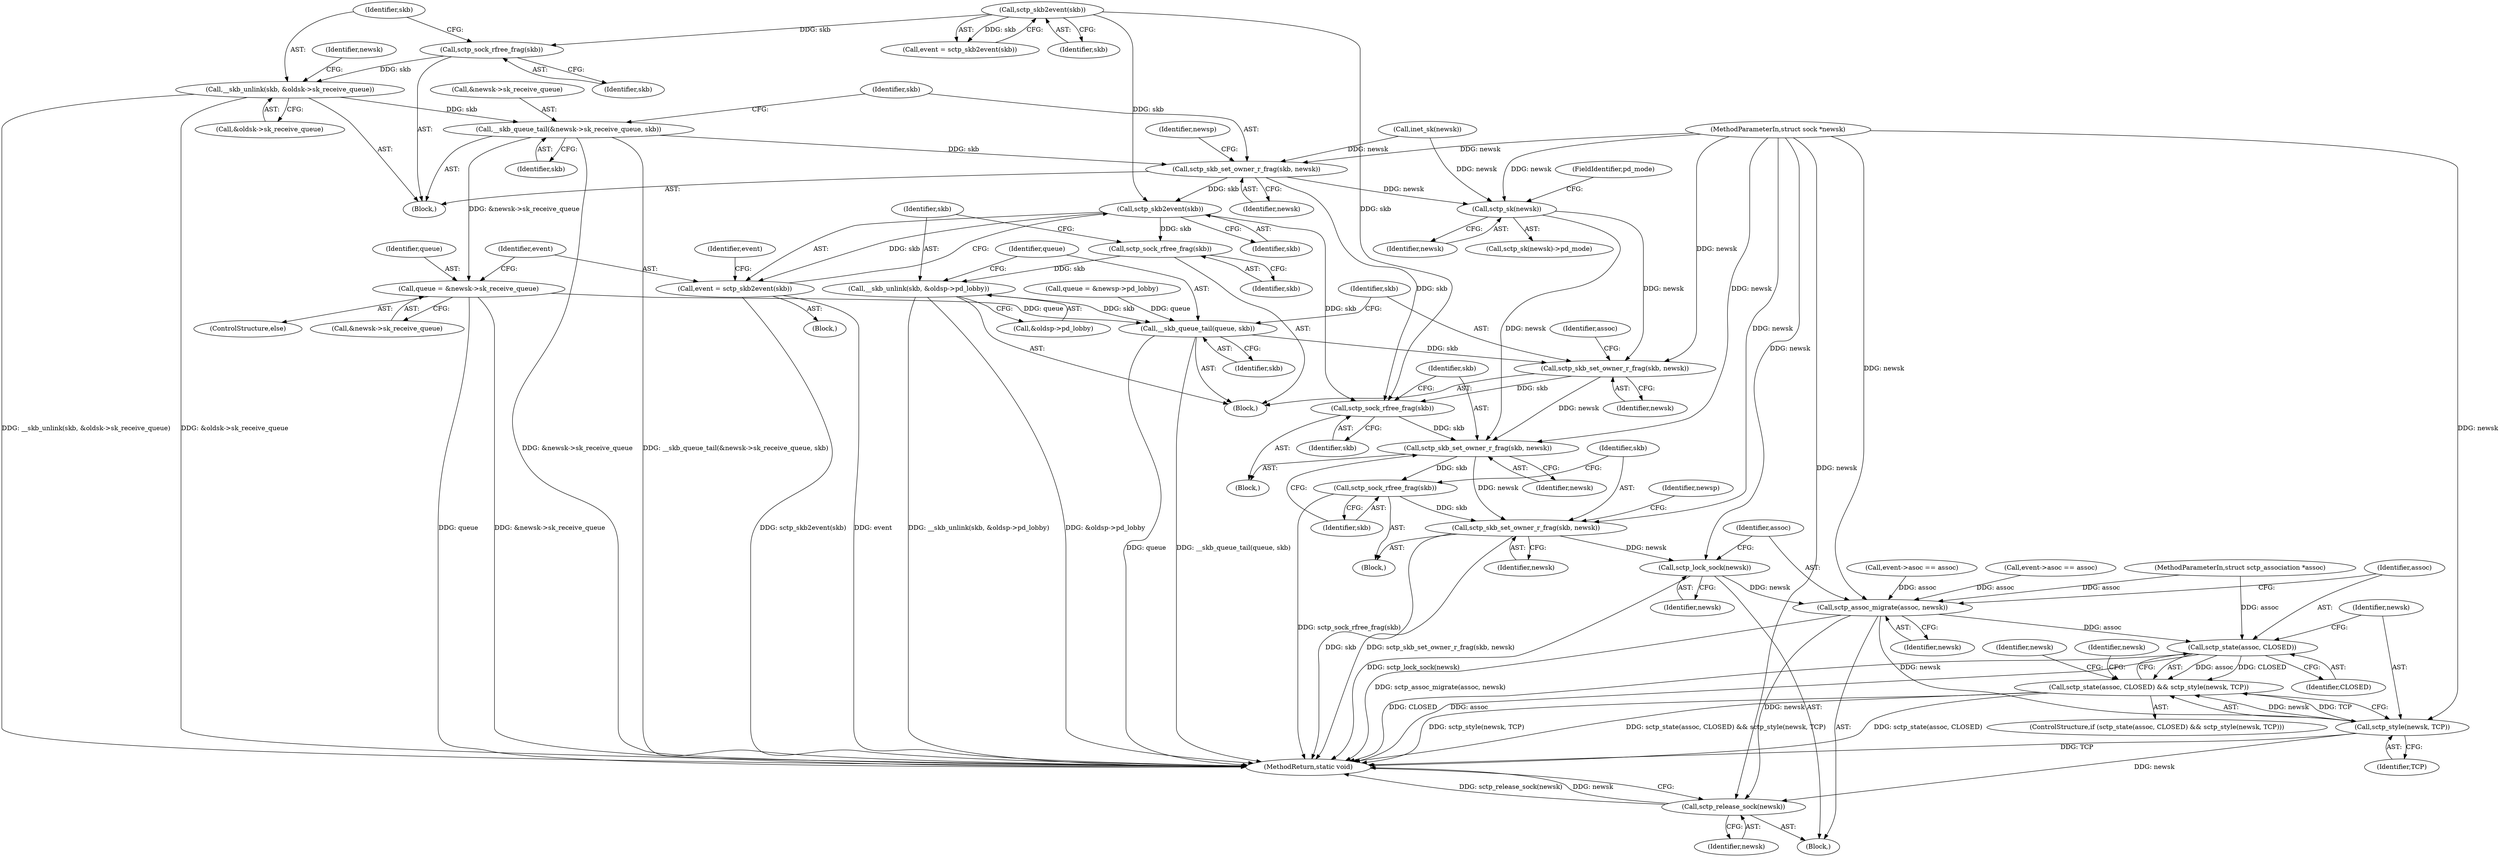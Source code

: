 digraph "0_linux_ea2bc483ff5caada7c4aa0d5fbf87d3a6590273d@API" {
"1000261" [label="(Call,sctp_sock_rfree_frag(skb))"];
"1000252" [label="(Call,sctp_skb2event(skb))"];
"1000263" [label="(Call,__skb_unlink(skb, &oldsk->sk_receive_queue))"];
"1000269" [label="(Call,__skb_queue_tail(&newsk->sk_receive_queue, skb))"];
"1000275" [label="(Call,sctp_skb_set_owner_r_frag(skb, newsk))"];
"1000285" [label="(Call,sctp_sk(newsk))"];
"1000343" [label="(Call,sctp_skb_set_owner_r_frag(skb, newsk))"];
"1000355" [label="(Call,sctp_sock_rfree_frag(skb))"];
"1000357" [label="(Call,sctp_skb_set_owner_r_frag(skb, newsk))"];
"1000361" [label="(Call,sctp_sock_rfree_frag(skb))"];
"1000363" [label="(Call,sctp_skb_set_owner_r_frag(skb, newsk))"];
"1000371" [label="(Call,sctp_lock_sock(newsk))"];
"1000373" [label="(Call,sctp_assoc_migrate(assoc, newsk))"];
"1000378" [label="(Call,sctp_state(assoc, CLOSED))"];
"1000377" [label="(Call,sctp_state(assoc, CLOSED) && sctp_style(newsk, TCP))"];
"1000381" [label="(Call,sctp_style(newsk, TCP))"];
"1000394" [label="(Call,sctp_release_sock(newsk))"];
"1000323" [label="(Call,sctp_skb2event(skb))"];
"1000321" [label="(Call,event = sctp_skb2event(skb))"];
"1000332" [label="(Call,sctp_sock_rfree_frag(skb))"];
"1000334" [label="(Call,__skb_unlink(skb, &oldsp->pd_lobby))"];
"1000340" [label="(Call,__skb_queue_tail(queue, skb))"];
"1000314" [label="(Call,queue = &newsk->sk_receive_queue)"];
"1000361" [label="(Call,sctp_sock_rfree_frag(skb))"];
"1000372" [label="(Identifier,newsk)"];
"1000261" [label="(Call,sctp_sock_rfree_frag(skb))"];
"1000316" [label="(Call,&newsk->sk_receive_queue)"];
"1000252" [label="(Call,sctp_skb2event(skb))"];
"1000250" [label="(Call,event = sctp_skb2event(skb))"];
"1000265" [label="(Call,&oldsk->sk_receive_queue)"];
"1000307" [label="(Call,queue = &newsp->pd_lobby)"];
"1000365" [label="(Identifier,newsk)"];
"1000362" [label="(Identifier,skb)"];
"1000253" [label="(Identifier,skb)"];
"1000375" [label="(Identifier,newsk)"];
"1000394" [label="(Call,sctp_release_sock(newsk))"];
"1000287" [label="(FieldIdentifier,pd_mode)"];
"1000324" [label="(Identifier,skb)"];
"1000277" [label="(Identifier,newsk)"];
"1000323" [label="(Call,sctp_skb2event(skb))"];
"1000349" [label="(Identifier,assoc)"];
"1000335" [label="(Identifier,skb)"];
"1000383" [label="(Identifier,TCP)"];
"1000336" [label="(Call,&oldsp->pd_lobby)"];
"1000364" [label="(Identifier,skb)"];
"1000340" [label="(Call,__skb_queue_tail(queue, skb))"];
"1000373" [label="(Call,sctp_assoc_migrate(assoc, newsk))"];
"1000276" [label="(Identifier,skb)"];
"1000332" [label="(Call,sctp_sock_rfree_frag(skb))"];
"1000380" [label="(Identifier,CLOSED)"];
"1000355" [label="(Call,sctp_sock_rfree_frag(skb))"];
"1000396" [label="(MethodReturn,static void)"];
"1000269" [label="(Call,__skb_queue_tail(&newsk->sk_receive_queue, skb))"];
"1000119" [label="(Block,)"];
"1000374" [label="(Identifier,assoc)"];
"1000342" [label="(Identifier,skb)"];
"1000356" [label="(Identifier,skb)"];
"1000270" [label="(Call,&newsk->sk_receive_queue)"];
"1000275" [label="(Call,sctp_skb_set_owner_r_frag(skb, newsk))"];
"1000272" [label="(Identifier,newsk)"];
"1000358" [label="(Identifier,skb)"];
"1000262" [label="(Identifier,skb)"];
"1000264" [label="(Identifier,skb)"];
"1000284" [label="(Call,sctp_sk(newsk)->pd_mode)"];
"1000343" [label="(Call,sctp_skb_set_owner_r_frag(skb, newsk))"];
"1000255" [label="(Call,event->asoc == assoc)"];
"1000371" [label="(Call,sctp_lock_sock(newsk))"];
"1000360" [label="(Block,)"];
"1000395" [label="(Identifier,newsk)"];
"1000377" [label="(Call,sctp_state(assoc, CLOSED) && sctp_style(newsk, TCP))"];
"1000391" [label="(Identifier,newsk)"];
"1000260" [label="(Block,)"];
"1000286" [label="(Identifier,newsk)"];
"1000191" [label="(Call,inet_sk(newsk))"];
"1000331" [label="(Block,)"];
"1000313" [label="(ControlStructure,else)"];
"1000363" [label="(Call,sctp_skb_set_owner_r_frag(skb, newsk))"];
"1000359" [label="(Identifier,newsk)"];
"1000379" [label="(Identifier,assoc)"];
"1000378" [label="(Call,sctp_state(assoc, CLOSED))"];
"1000341" [label="(Identifier,queue)"];
"1000345" [label="(Identifier,newsk)"];
"1000116" [label="(MethodParameterIn,struct sock *newsk)"];
"1000263" [label="(Call,__skb_unlink(skb, &oldsk->sk_receive_queue))"];
"1000334" [label="(Call,__skb_unlink(skb, &oldsp->pd_lobby))"];
"1000328" [label="(Identifier,event)"];
"1000376" [label="(ControlStructure,if (sctp_state(assoc, CLOSED) && sctp_style(newsk, TCP)))"];
"1000354" [label="(Block,)"];
"1000333" [label="(Identifier,skb)"];
"1000368" [label="(Identifier,newsp)"];
"1000326" [label="(Call,event->asoc == assoc)"];
"1000357" [label="(Call,sctp_skb_set_owner_r_frag(skb, newsk))"];
"1000322" [label="(Identifier,event)"];
"1000381" [label="(Call,sctp_style(newsk, TCP))"];
"1000314" [label="(Call,queue = &newsk->sk_receive_queue)"];
"1000344" [label="(Identifier,skb)"];
"1000386" [label="(Identifier,newsk)"];
"1000321" [label="(Call,event = sctp_skb2event(skb))"];
"1000315" [label="(Identifier,queue)"];
"1000382" [label="(Identifier,newsk)"];
"1000281" [label="(Identifier,newsp)"];
"1000285" [label="(Call,sctp_sk(newsk))"];
"1000117" [label="(MethodParameterIn,struct sctp_association *assoc)"];
"1000320" [label="(Block,)"];
"1000274" [label="(Identifier,skb)"];
"1000261" -> "1000260"  [label="AST: "];
"1000261" -> "1000262"  [label="CFG: "];
"1000262" -> "1000261"  [label="AST: "];
"1000264" -> "1000261"  [label="CFG: "];
"1000252" -> "1000261"  [label="DDG: skb"];
"1000261" -> "1000263"  [label="DDG: skb"];
"1000252" -> "1000250"  [label="AST: "];
"1000252" -> "1000253"  [label="CFG: "];
"1000253" -> "1000252"  [label="AST: "];
"1000250" -> "1000252"  [label="CFG: "];
"1000252" -> "1000250"  [label="DDG: skb"];
"1000252" -> "1000323"  [label="DDG: skb"];
"1000252" -> "1000355"  [label="DDG: skb"];
"1000263" -> "1000260"  [label="AST: "];
"1000263" -> "1000265"  [label="CFG: "];
"1000264" -> "1000263"  [label="AST: "];
"1000265" -> "1000263"  [label="AST: "];
"1000272" -> "1000263"  [label="CFG: "];
"1000263" -> "1000396"  [label="DDG: &oldsk->sk_receive_queue"];
"1000263" -> "1000396"  [label="DDG: __skb_unlink(skb, &oldsk->sk_receive_queue)"];
"1000263" -> "1000269"  [label="DDG: skb"];
"1000269" -> "1000260"  [label="AST: "];
"1000269" -> "1000274"  [label="CFG: "];
"1000270" -> "1000269"  [label="AST: "];
"1000274" -> "1000269"  [label="AST: "];
"1000276" -> "1000269"  [label="CFG: "];
"1000269" -> "1000396"  [label="DDG: __skb_queue_tail(&newsk->sk_receive_queue, skb)"];
"1000269" -> "1000396"  [label="DDG: &newsk->sk_receive_queue"];
"1000269" -> "1000275"  [label="DDG: skb"];
"1000269" -> "1000314"  [label="DDG: &newsk->sk_receive_queue"];
"1000275" -> "1000260"  [label="AST: "];
"1000275" -> "1000277"  [label="CFG: "];
"1000276" -> "1000275"  [label="AST: "];
"1000277" -> "1000275"  [label="AST: "];
"1000281" -> "1000275"  [label="CFG: "];
"1000191" -> "1000275"  [label="DDG: newsk"];
"1000116" -> "1000275"  [label="DDG: newsk"];
"1000275" -> "1000285"  [label="DDG: newsk"];
"1000275" -> "1000323"  [label="DDG: skb"];
"1000275" -> "1000355"  [label="DDG: skb"];
"1000285" -> "1000284"  [label="AST: "];
"1000285" -> "1000286"  [label="CFG: "];
"1000286" -> "1000285"  [label="AST: "];
"1000287" -> "1000285"  [label="CFG: "];
"1000191" -> "1000285"  [label="DDG: newsk"];
"1000116" -> "1000285"  [label="DDG: newsk"];
"1000285" -> "1000343"  [label="DDG: newsk"];
"1000285" -> "1000357"  [label="DDG: newsk"];
"1000343" -> "1000331"  [label="AST: "];
"1000343" -> "1000345"  [label="CFG: "];
"1000344" -> "1000343"  [label="AST: "];
"1000345" -> "1000343"  [label="AST: "];
"1000349" -> "1000343"  [label="CFG: "];
"1000340" -> "1000343"  [label="DDG: skb"];
"1000116" -> "1000343"  [label="DDG: newsk"];
"1000343" -> "1000355"  [label="DDG: skb"];
"1000343" -> "1000357"  [label="DDG: newsk"];
"1000355" -> "1000354"  [label="AST: "];
"1000355" -> "1000356"  [label="CFG: "];
"1000356" -> "1000355"  [label="AST: "];
"1000358" -> "1000355"  [label="CFG: "];
"1000323" -> "1000355"  [label="DDG: skb"];
"1000355" -> "1000357"  [label="DDG: skb"];
"1000357" -> "1000354"  [label="AST: "];
"1000357" -> "1000359"  [label="CFG: "];
"1000358" -> "1000357"  [label="AST: "];
"1000359" -> "1000357"  [label="AST: "];
"1000362" -> "1000357"  [label="CFG: "];
"1000116" -> "1000357"  [label="DDG: newsk"];
"1000357" -> "1000361"  [label="DDG: skb"];
"1000357" -> "1000363"  [label="DDG: newsk"];
"1000361" -> "1000360"  [label="AST: "];
"1000361" -> "1000362"  [label="CFG: "];
"1000362" -> "1000361"  [label="AST: "];
"1000364" -> "1000361"  [label="CFG: "];
"1000361" -> "1000396"  [label="DDG: sctp_sock_rfree_frag(skb)"];
"1000361" -> "1000363"  [label="DDG: skb"];
"1000363" -> "1000360"  [label="AST: "];
"1000363" -> "1000365"  [label="CFG: "];
"1000364" -> "1000363"  [label="AST: "];
"1000365" -> "1000363"  [label="AST: "];
"1000368" -> "1000363"  [label="CFG: "];
"1000363" -> "1000396"  [label="DDG: skb"];
"1000363" -> "1000396"  [label="DDG: sctp_skb_set_owner_r_frag(skb, newsk)"];
"1000116" -> "1000363"  [label="DDG: newsk"];
"1000363" -> "1000371"  [label="DDG: newsk"];
"1000371" -> "1000119"  [label="AST: "];
"1000371" -> "1000372"  [label="CFG: "];
"1000372" -> "1000371"  [label="AST: "];
"1000374" -> "1000371"  [label="CFG: "];
"1000371" -> "1000396"  [label="DDG: sctp_lock_sock(newsk)"];
"1000116" -> "1000371"  [label="DDG: newsk"];
"1000371" -> "1000373"  [label="DDG: newsk"];
"1000373" -> "1000119"  [label="AST: "];
"1000373" -> "1000375"  [label="CFG: "];
"1000374" -> "1000373"  [label="AST: "];
"1000375" -> "1000373"  [label="AST: "];
"1000379" -> "1000373"  [label="CFG: "];
"1000373" -> "1000396"  [label="DDG: sctp_assoc_migrate(assoc, newsk)"];
"1000326" -> "1000373"  [label="DDG: assoc"];
"1000255" -> "1000373"  [label="DDG: assoc"];
"1000117" -> "1000373"  [label="DDG: assoc"];
"1000116" -> "1000373"  [label="DDG: newsk"];
"1000373" -> "1000378"  [label="DDG: assoc"];
"1000373" -> "1000381"  [label="DDG: newsk"];
"1000373" -> "1000394"  [label="DDG: newsk"];
"1000378" -> "1000377"  [label="AST: "];
"1000378" -> "1000380"  [label="CFG: "];
"1000379" -> "1000378"  [label="AST: "];
"1000380" -> "1000378"  [label="AST: "];
"1000382" -> "1000378"  [label="CFG: "];
"1000377" -> "1000378"  [label="CFG: "];
"1000378" -> "1000396"  [label="DDG: CLOSED"];
"1000378" -> "1000396"  [label="DDG: assoc"];
"1000378" -> "1000377"  [label="DDG: assoc"];
"1000378" -> "1000377"  [label="DDG: CLOSED"];
"1000117" -> "1000378"  [label="DDG: assoc"];
"1000377" -> "1000376"  [label="AST: "];
"1000377" -> "1000381"  [label="CFG: "];
"1000381" -> "1000377"  [label="AST: "];
"1000386" -> "1000377"  [label="CFG: "];
"1000391" -> "1000377"  [label="CFG: "];
"1000377" -> "1000396"  [label="DDG: sctp_state(assoc, CLOSED) && sctp_style(newsk, TCP)"];
"1000377" -> "1000396"  [label="DDG: sctp_state(assoc, CLOSED)"];
"1000377" -> "1000396"  [label="DDG: sctp_style(newsk, TCP)"];
"1000381" -> "1000377"  [label="DDG: newsk"];
"1000381" -> "1000377"  [label="DDG: TCP"];
"1000381" -> "1000383"  [label="CFG: "];
"1000382" -> "1000381"  [label="AST: "];
"1000383" -> "1000381"  [label="AST: "];
"1000381" -> "1000396"  [label="DDG: TCP"];
"1000116" -> "1000381"  [label="DDG: newsk"];
"1000381" -> "1000394"  [label="DDG: newsk"];
"1000394" -> "1000119"  [label="AST: "];
"1000394" -> "1000395"  [label="CFG: "];
"1000395" -> "1000394"  [label="AST: "];
"1000396" -> "1000394"  [label="CFG: "];
"1000394" -> "1000396"  [label="DDG: sctp_release_sock(newsk)"];
"1000394" -> "1000396"  [label="DDG: newsk"];
"1000116" -> "1000394"  [label="DDG: newsk"];
"1000323" -> "1000321"  [label="AST: "];
"1000323" -> "1000324"  [label="CFG: "];
"1000324" -> "1000323"  [label="AST: "];
"1000321" -> "1000323"  [label="CFG: "];
"1000323" -> "1000321"  [label="DDG: skb"];
"1000323" -> "1000332"  [label="DDG: skb"];
"1000321" -> "1000320"  [label="AST: "];
"1000322" -> "1000321"  [label="AST: "];
"1000328" -> "1000321"  [label="CFG: "];
"1000321" -> "1000396"  [label="DDG: event"];
"1000321" -> "1000396"  [label="DDG: sctp_skb2event(skb)"];
"1000332" -> "1000331"  [label="AST: "];
"1000332" -> "1000333"  [label="CFG: "];
"1000333" -> "1000332"  [label="AST: "];
"1000335" -> "1000332"  [label="CFG: "];
"1000332" -> "1000334"  [label="DDG: skb"];
"1000334" -> "1000331"  [label="AST: "];
"1000334" -> "1000336"  [label="CFG: "];
"1000335" -> "1000334"  [label="AST: "];
"1000336" -> "1000334"  [label="AST: "];
"1000341" -> "1000334"  [label="CFG: "];
"1000334" -> "1000396"  [label="DDG: __skb_unlink(skb, &oldsp->pd_lobby)"];
"1000334" -> "1000396"  [label="DDG: &oldsp->pd_lobby"];
"1000334" -> "1000340"  [label="DDG: skb"];
"1000340" -> "1000331"  [label="AST: "];
"1000340" -> "1000342"  [label="CFG: "];
"1000341" -> "1000340"  [label="AST: "];
"1000342" -> "1000340"  [label="AST: "];
"1000344" -> "1000340"  [label="CFG: "];
"1000340" -> "1000396"  [label="DDG: __skb_queue_tail(queue, skb)"];
"1000340" -> "1000396"  [label="DDG: queue"];
"1000314" -> "1000340"  [label="DDG: queue"];
"1000307" -> "1000340"  [label="DDG: queue"];
"1000314" -> "1000313"  [label="AST: "];
"1000314" -> "1000316"  [label="CFG: "];
"1000315" -> "1000314"  [label="AST: "];
"1000316" -> "1000314"  [label="AST: "];
"1000322" -> "1000314"  [label="CFG: "];
"1000314" -> "1000396"  [label="DDG: queue"];
"1000314" -> "1000396"  [label="DDG: &newsk->sk_receive_queue"];
}
